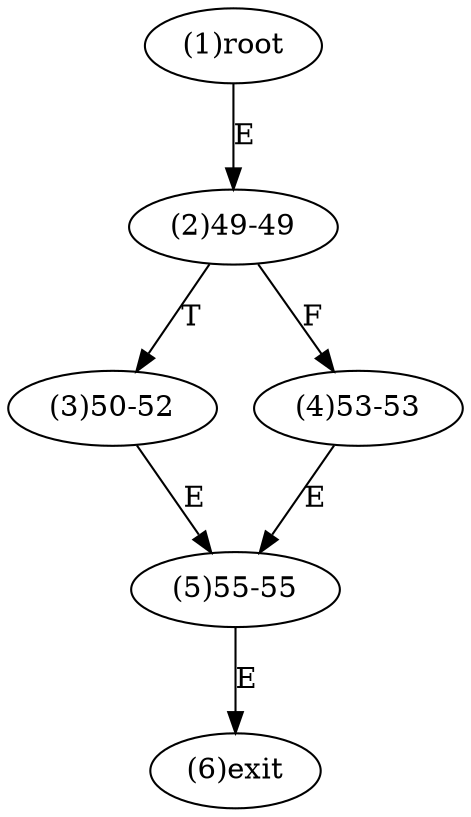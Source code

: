 digraph "" { 
1[ label="(1)root"];
2[ label="(2)49-49"];
3[ label="(3)50-52"];
4[ label="(4)53-53"];
5[ label="(5)55-55"];
6[ label="(6)exit"];
1->2[ label="E"];
2->4[ label="F"];
2->3[ label="T"];
3->5[ label="E"];
4->5[ label="E"];
5->6[ label="E"];
}